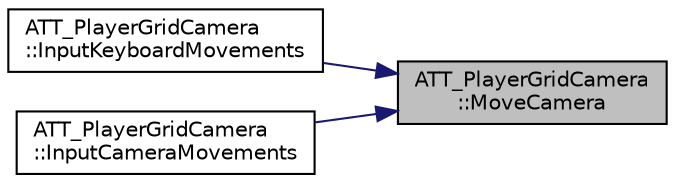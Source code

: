 digraph "ATT_PlayerGridCamera::MoveCamera"
{
 // LATEX_PDF_SIZE
  edge [fontname="Helvetica",fontsize="10",labelfontname="Helvetica",labelfontsize="10"];
  node [fontname="Helvetica",fontsize="10",shape=record];
  rankdir="RL";
  Node64 [label="ATT_PlayerGridCamera\l::MoveCamera",height=0.2,width=0.4,color="black", fillcolor="grey75", style="filled", fontcolor="black",tooltip="Moves the camera in XY direction multiplied by Sensitivity."];
  Node64 -> Node65 [dir="back",color="midnightblue",fontsize="10",style="solid",fontname="Helvetica"];
  Node65 [label="ATT_PlayerGridCamera\l::InputKeyboardMovements",height=0.2,width=0.4,color="black", fillcolor="white", style="filled",URL="$class_a_t_t___player_grid_camera.html#add3a8f7a775aed1d2943843f2a53e7cd",tooltip="Handles camera movements via keyboard."];
  Node64 -> Node66 [dir="back",color="midnightblue",fontsize="10",style="solid",fontname="Helvetica"];
  Node66 [label="ATT_PlayerGridCamera\l::InputCameraMovements",height=0.2,width=0.4,color="black", fillcolor="white", style="filled",URL="$class_a_t_t___player_grid_camera.html#a8c3523ed3ca9e59d65d7aab20a51a4f3",tooltip="Handles camera movements via mouse/touch."];
}
